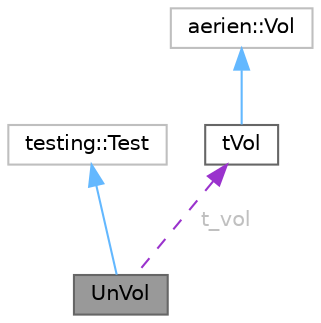 digraph "UnVol"
{
 // LATEX_PDF_SIZE
  bgcolor="transparent";
  edge [fontname=Helvetica,fontsize=10,labelfontname=Helvetica,labelfontsize=10];
  node [fontname=Helvetica,fontsize=10,shape=box,height=0.2,width=0.4];
  Node1 [id="Node000001",label="UnVol",height=0.2,width=0.4,color="gray40", fillcolor="grey60", style="filled", fontcolor="black",tooltip="Fixture pour tests sur un Vol valide."];
  Node2 -> Node1 [id="edge1_Node000001_Node000002",dir="back",color="steelblue1",style="solid",tooltip=" "];
  Node2 [id="Node000002",label="testing::Test",height=0.2,width=0.4,color="grey75", fillcolor="white", style="filled",tooltip=" "];
  Node3 -> Node1 [id="edge2_Node000001_Node000003",dir="back",color="darkorchid3",style="dashed",tooltip=" ",label=<<TABLE CELLBORDER="0" BORDER="0"><TR><TD VALIGN="top" ALIGN="LEFT" CELLPADDING="1" CELLSPACING="0">t_vol</TD></TR>
</TABLE>> ,fontcolor="grey" ];
  Node3 [id="Node000003",label="tVol",height=0.2,width=0.4,color="gray40", fillcolor="white", style="filled",URL="$classt_vol.html",tooltip="Test du constructeur avec paramètres de la classe Vol."];
  Node4 -> Node3 [id="edge3_Node000003_Node000004",dir="back",color="steelblue1",style="solid",tooltip=" "];
  Node4 [id="Node000004",label="aerien::Vol",height=0.2,width=0.4,color="grey75", fillcolor="white", style="filled",URL="$classaerien_1_1_vol.html",tooltip=" "];
}
